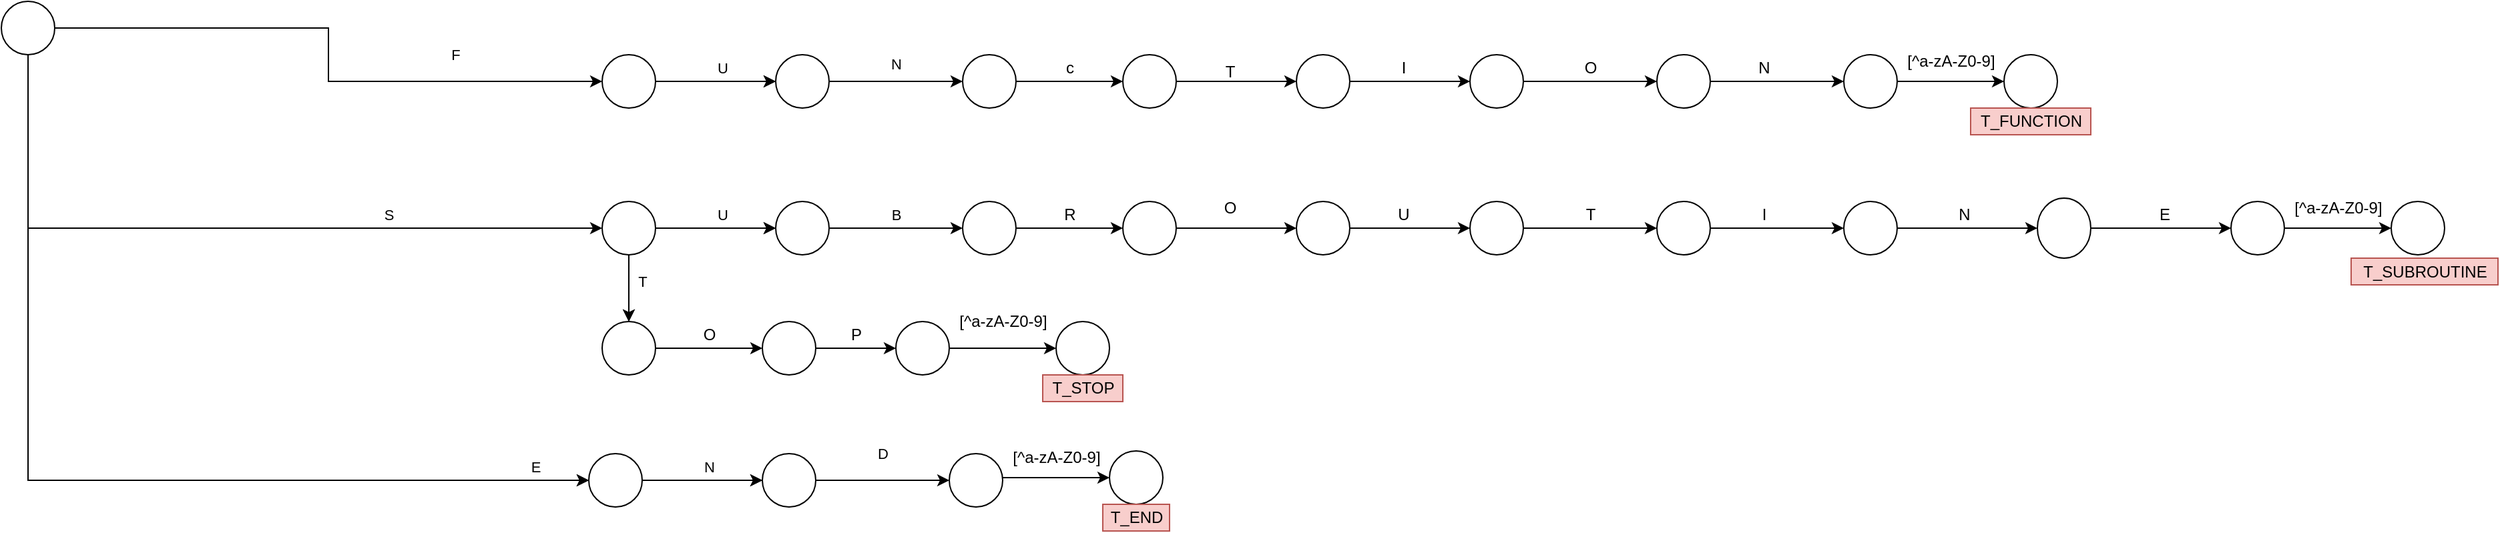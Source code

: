 <mxfile>
    <diagram id="HQ_6EtoiigI_qZKRuaQz" name="Page-1">
        <mxGraphModel dx="1054" dy="617" grid="1" gridSize="10" guides="1" tooltips="1" connect="1" arrows="1" fold="1" page="1" pageScale="1" pageWidth="827" pageHeight="1169" math="0" shadow="0">
            <root>
                <mxCell id="0"/>
                <mxCell id="1" parent="0"/>
                <mxCell id="XAltgfJUorQuXmHK1meL-4" style="edgeStyle=orthogonalEdgeStyle;rounded=0;orthogonalLoop=1;jettySize=auto;html=1;exitX=1;exitY=0.5;exitDx=0;exitDy=0;" parent="1" source="XAltgfJUorQuXmHK1meL-5" edge="1">
                    <mxGeometry relative="1" as="geometry">
                        <mxPoint x="620" y="290" as="targetPoint"/>
                        <Array as="points">
                            <mxPoint x="620" y="280"/>
                        </Array>
                    </mxGeometry>
                </mxCell>
                <mxCell id="XAltgfJUorQuXmHK1meL-13" value="U&lt;br&gt;" style="edgeStyle=orthogonalEdgeStyle;rounded=0;orthogonalLoop=1;jettySize=auto;html=1;exitX=1;exitY=0.5;exitDx=0;exitDy=0;" parent="1" source="XAltgfJUorQuXmHK1meL-2" target="XAltgfJUorQuXmHK1meL-5" edge="1">
                    <mxGeometry x="0.111" y="10" relative="1" as="geometry">
                        <mxPoint as="offset"/>
                    </mxGeometry>
                </mxCell>
                <mxCell id="XAltgfJUorQuXmHK1meL-2" value="" style="ellipse;whiteSpace=wrap;html=1;" parent="1" vertex="1">
                    <mxGeometry x="470" y="260" width="40" height="40" as="geometry"/>
                </mxCell>
                <mxCell id="XAltgfJUorQuXmHK1meL-14" value="&lt;br&gt;N" style="edgeStyle=orthogonalEdgeStyle;rounded=0;orthogonalLoop=1;jettySize=auto;html=1;exitX=1;exitY=0.5;exitDx=0;exitDy=0;" parent="1" source="XAltgfJUorQuXmHK1meL-5" edge="1">
                    <mxGeometry y="20" relative="1" as="geometry">
                        <mxPoint x="740" y="280" as="targetPoint"/>
                        <Array as="points">
                            <mxPoint x="690" y="280"/>
                            <mxPoint x="690" y="280"/>
                        </Array>
                        <mxPoint as="offset"/>
                    </mxGeometry>
                </mxCell>
                <mxCell id="XAltgfJUorQuXmHK1meL-5" value="" style="ellipse;whiteSpace=wrap;html=1;" parent="1" vertex="1">
                    <mxGeometry x="600" y="260" width="40" height="40" as="geometry"/>
                </mxCell>
                <mxCell id="XAltgfJUorQuXmHK1meL-15" style="edgeStyle=orthogonalEdgeStyle;rounded=0;orthogonalLoop=1;jettySize=auto;html=1;exitX=1;exitY=0.5;exitDx=0;exitDy=0;" parent="1" source="XAltgfJUorQuXmHK1meL-2" target="XAltgfJUorQuXmHK1meL-5" edge="1">
                    <mxGeometry relative="1" as="geometry">
                        <mxPoint x="620" y="290" as="targetPoint"/>
                        <mxPoint x="510" y="280" as="sourcePoint"/>
                        <Array as="points"/>
                    </mxGeometry>
                </mxCell>
                <mxCell id="XAltgfJUorQuXmHK1meL-17" style="edgeStyle=orthogonalEdgeStyle;rounded=0;orthogonalLoop=1;jettySize=auto;html=1;exitX=1;exitY=0.5;exitDx=0;exitDy=0;" parent="1" source="XAltgfJUorQuXmHK1meL-16" edge="1">
                    <mxGeometry relative="1" as="geometry">
                        <mxPoint x="860" y="280" as="targetPoint"/>
                    </mxGeometry>
                </mxCell>
                <mxCell id="XAltgfJUorQuXmHK1meL-16" value="" style="ellipse;whiteSpace=wrap;html=1;" parent="1" vertex="1">
                    <mxGeometry x="740" y="260" width="40" height="40" as="geometry"/>
                </mxCell>
                <mxCell id="XAltgfJUorQuXmHK1meL-20" style="edgeStyle=orthogonalEdgeStyle;rounded=0;orthogonalLoop=1;jettySize=auto;html=1;exitX=1;exitY=0.5;exitDx=0;exitDy=0;" parent="1" source="XAltgfJUorQuXmHK1meL-18" edge="1">
                    <mxGeometry relative="1" as="geometry">
                        <mxPoint x="990" y="280" as="targetPoint"/>
                    </mxGeometry>
                </mxCell>
                <mxCell id="XAltgfJUorQuXmHK1meL-18" value="" style="ellipse;whiteSpace=wrap;html=1;" parent="1" vertex="1">
                    <mxGeometry x="860" y="260" width="40" height="40" as="geometry"/>
                </mxCell>
                <mxCell id="XAltgfJUorQuXmHK1meL-19" value="c&lt;br&gt;" style="text;html=1;align=center;verticalAlign=middle;resizable=0;points=[];autosize=1;" parent="1" vertex="1">
                    <mxGeometry x="810" y="260" width="20" height="20" as="geometry"/>
                </mxCell>
                <mxCell id="XAltgfJUorQuXmHK1meL-23" style="edgeStyle=orthogonalEdgeStyle;rounded=0;orthogonalLoop=1;jettySize=auto;html=1;exitX=1;exitY=0.5;exitDx=0;exitDy=0;" parent="1" source="XAltgfJUorQuXmHK1meL-21" edge="1">
                    <mxGeometry relative="1" as="geometry">
                        <mxPoint x="1120" y="280" as="targetPoint"/>
                    </mxGeometry>
                </mxCell>
                <mxCell id="XAltgfJUorQuXmHK1meL-21" value="" style="ellipse;whiteSpace=wrap;html=1;" parent="1" vertex="1">
                    <mxGeometry x="990" y="260" width="40" height="40" as="geometry"/>
                </mxCell>
                <mxCell id="XAltgfJUorQuXmHK1meL-22" value="&lt;br&gt;T&lt;br&gt;" style="text;html=1;align=center;verticalAlign=middle;resizable=0;points=[];autosize=1;" parent="1" vertex="1">
                    <mxGeometry x="930" y="250" width="20" height="30" as="geometry"/>
                </mxCell>
                <mxCell id="XAltgfJUorQuXmHK1meL-26" style="edgeStyle=orthogonalEdgeStyle;rounded=0;orthogonalLoop=1;jettySize=auto;html=1;exitX=1;exitY=0.5;exitDx=0;exitDy=0;" parent="1" source="XAltgfJUorQuXmHK1meL-24" edge="1">
                    <mxGeometry relative="1" as="geometry">
                        <mxPoint x="1260" y="280" as="targetPoint"/>
                    </mxGeometry>
                </mxCell>
                <mxCell id="XAltgfJUorQuXmHK1meL-24" value="" style="ellipse;whiteSpace=wrap;html=1;" parent="1" vertex="1">
                    <mxGeometry x="1120" y="260" width="40" height="40" as="geometry"/>
                </mxCell>
                <mxCell id="XAltgfJUorQuXmHK1meL-25" value="I" style="text;html=1;align=center;verticalAlign=middle;resizable=0;points=[];autosize=1;" parent="1" vertex="1">
                    <mxGeometry x="1060" y="260" width="20" height="20" as="geometry"/>
                </mxCell>
                <mxCell id="XAltgfJUorQuXmHK1meL-27" value="O" style="text;html=1;align=center;verticalAlign=middle;resizable=0;points=[];autosize=1;" parent="1" vertex="1">
                    <mxGeometry x="1200" y="260" width="20" height="20" as="geometry"/>
                </mxCell>
                <mxCell id="XAltgfJUorQuXmHK1meL-29" style="edgeStyle=orthogonalEdgeStyle;rounded=0;orthogonalLoop=1;jettySize=auto;html=1;exitX=1;exitY=0.5;exitDx=0;exitDy=0;" parent="1" source="XAltgfJUorQuXmHK1meL-28" edge="1">
                    <mxGeometry relative="1" as="geometry">
                        <mxPoint x="1400" y="280" as="targetPoint"/>
                    </mxGeometry>
                </mxCell>
                <mxCell id="XAltgfJUorQuXmHK1meL-28" value="" style="ellipse;whiteSpace=wrap;html=1;" parent="1" vertex="1">
                    <mxGeometry x="1260" y="260" width="40" height="40" as="geometry"/>
                </mxCell>
                <mxCell id="XAltgfJUorQuXmHK1meL-30" value="N&lt;br&gt;" style="text;html=1;align=center;verticalAlign=middle;resizable=0;points=[];autosize=1;" parent="1" vertex="1">
                    <mxGeometry x="1330" y="260" width="20" height="20" as="geometry"/>
                </mxCell>
                <mxCell id="XAltgfJUorQuXmHK1meL-32" style="edgeStyle=orthogonalEdgeStyle;rounded=0;orthogonalLoop=1;jettySize=auto;html=1;exitX=1;exitY=0.5;exitDx=0;exitDy=0;" parent="1" source="XAltgfJUorQuXmHK1meL-31" edge="1">
                    <mxGeometry relative="1" as="geometry">
                        <mxPoint x="1520" y="280" as="targetPoint"/>
                    </mxGeometry>
                </mxCell>
                <mxCell id="XAltgfJUorQuXmHK1meL-31" value="" style="ellipse;whiteSpace=wrap;html=1;" parent="1" vertex="1">
                    <mxGeometry x="1400" y="260" width="40" height="40" as="geometry"/>
                </mxCell>
                <mxCell id="XAltgfJUorQuXmHK1meL-33" value="" style="ellipse;whiteSpace=wrap;html=1;" parent="1" vertex="1">
                    <mxGeometry x="1520" y="260" width="40" height="40" as="geometry"/>
                </mxCell>
                <mxCell id="XAltgfJUorQuXmHK1meL-34" value="[^a-zA-Z0-9]" style="text;html=1;align=center;verticalAlign=middle;resizable=0;points=[];autosize=1;" parent="1" vertex="1">
                    <mxGeometry x="1440" y="255" width="80" height="20" as="geometry"/>
                </mxCell>
                <mxCell id="XAltgfJUorQuXmHK1meL-36" value="T_FUNCTION&lt;br&gt;" style="text;html=1;align=center;verticalAlign=middle;resizable=0;points=[];autosize=1;fillColor=#f8cecc;strokeColor=#b85450;" parent="1" vertex="1">
                    <mxGeometry x="1495" y="300" width="90" height="20" as="geometry"/>
                </mxCell>
                <mxCell id="XAltgfJUorQuXmHK1meL-38" value="F" style="edgeStyle=orthogonalEdgeStyle;rounded=0;orthogonalLoop=1;jettySize=auto;html=1;entryX=0;entryY=0.5;entryDx=0;entryDy=0;" parent="1" source="XAltgfJUorQuXmHK1meL-37" target="XAltgfJUorQuXmHK1meL-2" edge="1">
                    <mxGeometry x="0.511" y="20" relative="1" as="geometry">
                        <mxPoint x="340.0" y="280" as="targetPoint"/>
                        <mxPoint as="offset"/>
                    </mxGeometry>
                </mxCell>
                <mxCell id="XAltgfJUorQuXmHK1meL-39" value="S" style="edgeStyle=orthogonalEdgeStyle;rounded=0;orthogonalLoop=1;jettySize=auto;html=1;exitX=0.5;exitY=1;exitDx=0;exitDy=0;entryX=0;entryY=0.5;entryDx=0;entryDy=0;" parent="1" source="XAltgfJUorQuXmHK1meL-37" target="XAltgfJUorQuXmHK1meL-44" edge="1">
                    <mxGeometry x="0.429" y="10" relative="1" as="geometry">
                        <mxPoint x="400" y="390" as="targetPoint"/>
                        <Array as="points">
                            <mxPoint x="40" y="390"/>
                        </Array>
                        <mxPoint as="offset"/>
                    </mxGeometry>
                </mxCell>
                <mxCell id="XAltgfJUorQuXmHK1meL-118" style="edgeStyle=orthogonalEdgeStyle;rounded=0;orthogonalLoop=1;jettySize=auto;html=1;entryX=0;entryY=0.5;entryDx=0;entryDy=0;" parent="1" source="XAltgfJUorQuXmHK1meL-37" target="XAltgfJUorQuXmHK1meL-91" edge="1">
                    <mxGeometry relative="1" as="geometry">
                        <Array as="points">
                            <mxPoint x="40" y="240"/>
                            <mxPoint x="40" y="579"/>
                        </Array>
                    </mxGeometry>
                </mxCell>
                <mxCell id="XAltgfJUorQuXmHK1meL-37" value="" style="ellipse;whiteSpace=wrap;html=1;" parent="1" vertex="1">
                    <mxGeometry x="20" y="220" width="40" height="40" as="geometry"/>
                </mxCell>
                <mxCell id="XAltgfJUorQuXmHK1meL-42" style="edgeStyle=orthogonalEdgeStyle;rounded=0;orthogonalLoop=1;jettySize=auto;html=1;exitX=1;exitY=0.5;exitDx=0;exitDy=0;" parent="1" source="XAltgfJUorQuXmHK1meL-46" edge="1">
                    <mxGeometry relative="1" as="geometry">
                        <mxPoint x="620" y="400" as="targetPoint"/>
                        <Array as="points">
                            <mxPoint x="620" y="390"/>
                        </Array>
                    </mxGeometry>
                </mxCell>
                <mxCell id="XAltgfJUorQuXmHK1meL-43" value="U&lt;br&gt;" style="edgeStyle=orthogonalEdgeStyle;rounded=0;orthogonalLoop=1;jettySize=auto;html=1;exitX=1;exitY=0.5;exitDx=0;exitDy=0;" parent="1" source="XAltgfJUorQuXmHK1meL-44" target="XAltgfJUorQuXmHK1meL-46" edge="1">
                    <mxGeometry x="0.111" y="10" relative="1" as="geometry">
                        <mxPoint as="offset"/>
                    </mxGeometry>
                </mxCell>
                <mxCell id="XAltgfJUorQuXmHK1meL-75" style="edgeStyle=orthogonalEdgeStyle;rounded=0;orthogonalLoop=1;jettySize=auto;html=1;entryX=0.5;entryY=0;entryDx=0;entryDy=0;" parent="1" source="XAltgfJUorQuXmHK1meL-44" target="XAltgfJUorQuXmHK1meL-74" edge="1">
                    <mxGeometry relative="1" as="geometry"/>
                </mxCell>
                <mxCell id="XAltgfJUorQuXmHK1meL-82" value="T" style="edgeStyle=orthogonalEdgeStyle;rounded=0;orthogonalLoop=1;jettySize=auto;html=1;" parent="1" source="XAltgfJUorQuXmHK1meL-44" target="XAltgfJUorQuXmHK1meL-74" edge="1">
                    <mxGeometry x="-0.2" y="10" relative="1" as="geometry">
                        <mxPoint as="offset"/>
                    </mxGeometry>
                </mxCell>
                <mxCell id="XAltgfJUorQuXmHK1meL-44" value="" style="ellipse;whiteSpace=wrap;html=1;" parent="1" vertex="1">
                    <mxGeometry x="470" y="370" width="40" height="40" as="geometry"/>
                </mxCell>
                <mxCell id="XAltgfJUorQuXmHK1meL-45" value="B" style="edgeStyle=orthogonalEdgeStyle;rounded=0;orthogonalLoop=1;jettySize=auto;html=1;exitX=1;exitY=0.5;exitDx=0;exitDy=0;" parent="1" source="XAltgfJUorQuXmHK1meL-46" edge="1">
                    <mxGeometry y="10" relative="1" as="geometry">
                        <mxPoint x="740" y="390" as="targetPoint"/>
                        <Array as="points">
                            <mxPoint x="690" y="390"/>
                            <mxPoint x="690" y="390"/>
                        </Array>
                        <mxPoint as="offset"/>
                    </mxGeometry>
                </mxCell>
                <mxCell id="XAltgfJUorQuXmHK1meL-46" value="" style="ellipse;whiteSpace=wrap;html=1;" parent="1" vertex="1">
                    <mxGeometry x="600" y="370" width="40" height="40" as="geometry"/>
                </mxCell>
                <mxCell id="XAltgfJUorQuXmHK1meL-47" style="edgeStyle=orthogonalEdgeStyle;rounded=0;orthogonalLoop=1;jettySize=auto;html=1;exitX=1;exitY=0.5;exitDx=0;exitDy=0;" parent="1" source="XAltgfJUorQuXmHK1meL-44" target="XAltgfJUorQuXmHK1meL-46" edge="1">
                    <mxGeometry relative="1" as="geometry">
                        <mxPoint x="620" y="400" as="targetPoint"/>
                        <mxPoint x="510" y="390" as="sourcePoint"/>
                        <Array as="points"/>
                    </mxGeometry>
                </mxCell>
                <mxCell id="XAltgfJUorQuXmHK1meL-48" style="edgeStyle=orthogonalEdgeStyle;rounded=0;orthogonalLoop=1;jettySize=auto;html=1;exitX=1;exitY=0.5;exitDx=0;exitDy=0;" parent="1" source="XAltgfJUorQuXmHK1meL-49" edge="1">
                    <mxGeometry relative="1" as="geometry">
                        <mxPoint x="860" y="390" as="targetPoint"/>
                    </mxGeometry>
                </mxCell>
                <mxCell id="XAltgfJUorQuXmHK1meL-49" value="" style="ellipse;whiteSpace=wrap;html=1;" parent="1" vertex="1">
                    <mxGeometry x="740" y="370" width="40" height="40" as="geometry"/>
                </mxCell>
                <mxCell id="XAltgfJUorQuXmHK1meL-50" style="edgeStyle=orthogonalEdgeStyle;rounded=0;orthogonalLoop=1;jettySize=auto;html=1;exitX=1;exitY=0.5;exitDx=0;exitDy=0;" parent="1" source="XAltgfJUorQuXmHK1meL-51" edge="1">
                    <mxGeometry relative="1" as="geometry">
                        <mxPoint x="990" y="390" as="targetPoint"/>
                    </mxGeometry>
                </mxCell>
                <mxCell id="XAltgfJUorQuXmHK1meL-51" value="" style="ellipse;whiteSpace=wrap;html=1;" parent="1" vertex="1">
                    <mxGeometry x="860" y="370" width="40" height="40" as="geometry"/>
                </mxCell>
                <mxCell id="XAltgfJUorQuXmHK1meL-52" value="R" style="text;html=1;align=center;verticalAlign=middle;resizable=0;points=[];autosize=1;" parent="1" vertex="1">
                    <mxGeometry x="810" y="370" width="20" height="20" as="geometry"/>
                </mxCell>
                <mxCell id="XAltgfJUorQuXmHK1meL-53" style="edgeStyle=orthogonalEdgeStyle;rounded=0;orthogonalLoop=1;jettySize=auto;html=1;exitX=1;exitY=0.5;exitDx=0;exitDy=0;" parent="1" source="XAltgfJUorQuXmHK1meL-54" edge="1">
                    <mxGeometry relative="1" as="geometry">
                        <mxPoint x="1120" y="390" as="targetPoint"/>
                    </mxGeometry>
                </mxCell>
                <mxCell id="XAltgfJUorQuXmHK1meL-54" value="" style="ellipse;whiteSpace=wrap;html=1;" parent="1" vertex="1">
                    <mxGeometry x="990" y="370" width="40" height="40" as="geometry"/>
                </mxCell>
                <mxCell id="XAltgfJUorQuXmHK1meL-55" value="O" style="text;html=1;align=center;verticalAlign=middle;resizable=0;points=[];autosize=1;" parent="1" vertex="1">
                    <mxGeometry x="930" y="365" width="20" height="20" as="geometry"/>
                </mxCell>
                <mxCell id="XAltgfJUorQuXmHK1meL-56" style="edgeStyle=orthogonalEdgeStyle;rounded=0;orthogonalLoop=1;jettySize=auto;html=1;exitX=1;exitY=0.5;exitDx=0;exitDy=0;" parent="1" source="XAltgfJUorQuXmHK1meL-57" edge="1">
                    <mxGeometry relative="1" as="geometry">
                        <mxPoint x="1260" y="390" as="targetPoint"/>
                    </mxGeometry>
                </mxCell>
                <mxCell id="XAltgfJUorQuXmHK1meL-57" value="" style="ellipse;whiteSpace=wrap;html=1;" parent="1" vertex="1">
                    <mxGeometry x="1120" y="370" width="40" height="40" as="geometry"/>
                </mxCell>
                <mxCell id="XAltgfJUorQuXmHK1meL-58" value="U" style="text;html=1;align=center;verticalAlign=middle;resizable=0;points=[];autosize=1;" parent="1" vertex="1">
                    <mxGeometry x="1060" y="370" width="20" height="20" as="geometry"/>
                </mxCell>
                <mxCell id="XAltgfJUorQuXmHK1meL-59" value="T" style="text;html=1;align=center;verticalAlign=middle;resizable=0;points=[];autosize=1;" parent="1" vertex="1">
                    <mxGeometry x="1200" y="370" width="20" height="20" as="geometry"/>
                </mxCell>
                <mxCell id="XAltgfJUorQuXmHK1meL-60" style="edgeStyle=orthogonalEdgeStyle;rounded=0;orthogonalLoop=1;jettySize=auto;html=1;exitX=1;exitY=0.5;exitDx=0;exitDy=0;" parent="1" source="XAltgfJUorQuXmHK1meL-61" edge="1">
                    <mxGeometry relative="1" as="geometry">
                        <mxPoint x="1400" y="390" as="targetPoint"/>
                    </mxGeometry>
                </mxCell>
                <mxCell id="XAltgfJUorQuXmHK1meL-61" value="" style="ellipse;whiteSpace=wrap;html=1;" parent="1" vertex="1">
                    <mxGeometry x="1260" y="370" width="40" height="40" as="geometry"/>
                </mxCell>
                <mxCell id="XAltgfJUorQuXmHK1meL-62" value="I" style="text;html=1;align=center;verticalAlign=middle;resizable=0;points=[];autosize=1;" parent="1" vertex="1">
                    <mxGeometry x="1330" y="370" width="20" height="20" as="geometry"/>
                </mxCell>
                <mxCell id="XAltgfJUorQuXmHK1meL-63" style="edgeStyle=orthogonalEdgeStyle;rounded=0;orthogonalLoop=1;jettySize=auto;html=1;exitX=1;exitY=0.5;exitDx=0;exitDy=0;" parent="1" source="XAltgfJUorQuXmHK1meL-64" edge="1">
                    <mxGeometry relative="1" as="geometry">
                        <mxPoint x="1810" y="390" as="targetPoint"/>
                    </mxGeometry>
                </mxCell>
                <mxCell id="XAltgfJUorQuXmHK1meL-64" value="" style="ellipse;whiteSpace=wrap;html=1;" parent="1" vertex="1">
                    <mxGeometry x="1690" y="370" width="40" height="40" as="geometry"/>
                </mxCell>
                <mxCell id="XAltgfJUorQuXmHK1meL-65" value="" style="ellipse;whiteSpace=wrap;html=1;" parent="1" vertex="1">
                    <mxGeometry x="1810" y="370" width="40" height="40" as="geometry"/>
                </mxCell>
                <mxCell id="XAltgfJUorQuXmHK1meL-66" value="[^a-zA-Z0-9]" style="text;html=1;align=center;verticalAlign=middle;resizable=0;points=[];autosize=1;" parent="1" vertex="1">
                    <mxGeometry x="1730" y="365" width="80" height="20" as="geometry"/>
                </mxCell>
                <mxCell id="XAltgfJUorQuXmHK1meL-67" value="T_SUBROUTINE&lt;br&gt;" style="text;html=1;align=center;verticalAlign=middle;resizable=0;points=[];autosize=1;fillColor=#f8cecc;strokeColor=#b85450;" parent="1" vertex="1">
                    <mxGeometry x="1780" y="412.5" width="110" height="20" as="geometry"/>
                </mxCell>
                <mxCell id="XAltgfJUorQuXmHK1meL-69" style="edgeStyle=orthogonalEdgeStyle;rounded=0;orthogonalLoop=1;jettySize=auto;html=1;entryX=0;entryY=0.5;entryDx=0;entryDy=0;" parent="1" source="XAltgfJUorQuXmHK1meL-71" target="XAltgfJUorQuXmHK1meL-64" edge="1">
                    <mxGeometry relative="1" as="geometry"/>
                </mxCell>
                <mxCell id="XAltgfJUorQuXmHK1meL-68" value="" style="ellipse;whiteSpace=wrap;html=1;" parent="1" vertex="1">
                    <mxGeometry x="1400" y="370" width="40" height="40" as="geometry"/>
                </mxCell>
                <mxCell id="XAltgfJUorQuXmHK1meL-70" value="N" style="text;html=1;align=center;verticalAlign=middle;resizable=0;points=[];autosize=1;" parent="1" vertex="1">
                    <mxGeometry x="1480" y="370" width="20" height="20" as="geometry"/>
                </mxCell>
                <mxCell id="XAltgfJUorQuXmHK1meL-71" value="" style="ellipse;whiteSpace=wrap;html=1;" parent="1" vertex="1">
                    <mxGeometry x="1545" y="367.5" width="40" height="45" as="geometry"/>
                </mxCell>
                <mxCell id="XAltgfJUorQuXmHK1meL-72" style="edgeStyle=orthogonalEdgeStyle;rounded=0;orthogonalLoop=1;jettySize=auto;html=1;entryX=0;entryY=0.5;entryDx=0;entryDy=0;" parent="1" source="XAltgfJUorQuXmHK1meL-68" target="XAltgfJUorQuXmHK1meL-71" edge="1">
                    <mxGeometry relative="1" as="geometry">
                        <mxPoint x="1440" y="390" as="sourcePoint"/>
                        <mxPoint x="1670" y="390" as="targetPoint"/>
                    </mxGeometry>
                </mxCell>
                <mxCell id="XAltgfJUorQuXmHK1meL-73" value="E" style="text;html=1;align=center;verticalAlign=middle;resizable=0;points=[];autosize=1;" parent="1" vertex="1">
                    <mxGeometry x="1630" y="370" width="20" height="20" as="geometry"/>
                </mxCell>
                <mxCell id="XAltgfJUorQuXmHK1meL-76" style="edgeStyle=orthogonalEdgeStyle;rounded=0;orthogonalLoop=1;jettySize=auto;html=1;" parent="1" source="XAltgfJUorQuXmHK1meL-74" edge="1">
                    <mxGeometry relative="1" as="geometry">
                        <mxPoint x="590" y="480" as="targetPoint"/>
                    </mxGeometry>
                </mxCell>
                <mxCell id="XAltgfJUorQuXmHK1meL-74" value="" style="ellipse;whiteSpace=wrap;html=1;" parent="1" vertex="1">
                    <mxGeometry x="470" y="460" width="40" height="40" as="geometry"/>
                </mxCell>
                <mxCell id="XAltgfJUorQuXmHK1meL-80" style="edgeStyle=orthogonalEdgeStyle;rounded=0;orthogonalLoop=1;jettySize=auto;html=1;exitX=1;exitY=0.5;exitDx=0;exitDy=0;entryX=0;entryY=0.5;entryDx=0;entryDy=0;" parent="1" source="XAltgfJUorQuXmHK1meL-77" target="XAltgfJUorQuXmHK1meL-78" edge="1">
                    <mxGeometry relative="1" as="geometry"/>
                </mxCell>
                <mxCell id="XAltgfJUorQuXmHK1meL-77" value="" style="ellipse;whiteSpace=wrap;html=1;" parent="1" vertex="1">
                    <mxGeometry x="590" y="460" width="40" height="40" as="geometry"/>
                </mxCell>
                <mxCell id="XAltgfJUorQuXmHK1meL-81" style="edgeStyle=orthogonalEdgeStyle;rounded=0;orthogonalLoop=1;jettySize=auto;html=1;exitX=1;exitY=0.5;exitDx=0;exitDy=0;entryX=0;entryY=0.5;entryDx=0;entryDy=0;" parent="1" source="XAltgfJUorQuXmHK1meL-78" target="XAltgfJUorQuXmHK1meL-79" edge="1">
                    <mxGeometry relative="1" as="geometry"/>
                </mxCell>
                <mxCell id="XAltgfJUorQuXmHK1meL-78" value="" style="ellipse;whiteSpace=wrap;html=1;" parent="1" vertex="1">
                    <mxGeometry x="690" y="460" width="40" height="40" as="geometry"/>
                </mxCell>
                <mxCell id="XAltgfJUorQuXmHK1meL-79" value="" style="ellipse;whiteSpace=wrap;html=1;" parent="1" vertex="1">
                    <mxGeometry x="810" y="460" width="40" height="40" as="geometry"/>
                </mxCell>
                <mxCell id="XAltgfJUorQuXmHK1meL-83" value="O" style="text;html=1;align=center;verticalAlign=middle;resizable=0;points=[];autosize=1;" parent="1" vertex="1">
                    <mxGeometry x="540" y="460" width="20" height="20" as="geometry"/>
                </mxCell>
                <mxCell id="XAltgfJUorQuXmHK1meL-84" value="P" style="text;html=1;align=center;verticalAlign=middle;resizable=0;points=[];autosize=1;" parent="1" vertex="1">
                    <mxGeometry x="650" y="460" width="20" height="20" as="geometry"/>
                </mxCell>
                <mxCell id="XAltgfJUorQuXmHK1meL-85" value="[^a-zA-Z0-9]" style="text;html=1;align=center;verticalAlign=middle;resizable=0;points=[];autosize=1;" parent="1" vertex="1">
                    <mxGeometry x="730" y="450" width="80" height="20" as="geometry"/>
                </mxCell>
                <mxCell id="XAltgfJUorQuXmHK1meL-86" value="T_STOP&lt;br&gt;" style="text;html=1;align=center;verticalAlign=middle;resizable=0;points=[];autosize=1;fillColor=#f8cecc;strokeColor=#b85450;" parent="1" vertex="1">
                    <mxGeometry x="800" y="500" width="60" height="20" as="geometry"/>
                </mxCell>
                <mxCell id="XAltgfJUorQuXmHK1meL-87" value="E" style="edgeStyle=orthogonalEdgeStyle;rounded=0;orthogonalLoop=1;jettySize=auto;html=1;" parent="1" target="XAltgfJUorQuXmHK1meL-91" edge="1">
                    <mxGeometry x="0.111" y="10" relative="1" as="geometry">
                        <Array as="points">
                            <mxPoint x="420" y="579"/>
                            <mxPoint x="420" y="579"/>
                        </Array>
                        <mxPoint as="offset"/>
                        <mxPoint x="370" y="579" as="sourcePoint"/>
                    </mxGeometry>
                </mxCell>
                <mxCell id="XAltgfJUorQuXmHK1meL-89" style="edgeStyle=orthogonalEdgeStyle;rounded=0;orthogonalLoop=1;jettySize=auto;html=1;exitX=1;exitY=0.5;exitDx=0;exitDy=0;" parent="1" source="XAltgfJUorQuXmHK1meL-93" edge="1">
                    <mxGeometry relative="1" as="geometry">
                        <mxPoint x="610" y="589" as="targetPoint"/>
                        <Array as="points">
                            <mxPoint x="610" y="579"/>
                        </Array>
                    </mxGeometry>
                </mxCell>
                <mxCell id="XAltgfJUorQuXmHK1meL-90" value="N" style="edgeStyle=orthogonalEdgeStyle;rounded=0;orthogonalLoop=1;jettySize=auto;html=1;exitX=1;exitY=0.5;exitDx=0;exitDy=0;" parent="1" source="XAltgfJUorQuXmHK1meL-91" target="XAltgfJUorQuXmHK1meL-93" edge="1">
                    <mxGeometry x="0.111" y="10" relative="1" as="geometry">
                        <mxPoint as="offset"/>
                    </mxGeometry>
                </mxCell>
                <mxCell id="XAltgfJUorQuXmHK1meL-91" value="" style="ellipse;whiteSpace=wrap;html=1;" parent="1" vertex="1">
                    <mxGeometry x="460" y="559" width="40" height="40" as="geometry"/>
                </mxCell>
                <mxCell id="XAltgfJUorQuXmHK1meL-92" value="D" style="edgeStyle=orthogonalEdgeStyle;rounded=0;orthogonalLoop=1;jettySize=auto;html=1;exitX=1;exitY=0.5;exitDx=0;exitDy=0;" parent="1" source="XAltgfJUorQuXmHK1meL-93" edge="1">
                    <mxGeometry y="20" relative="1" as="geometry">
                        <mxPoint x="730" y="579" as="targetPoint"/>
                        <Array as="points">
                            <mxPoint x="680" y="579"/>
                            <mxPoint x="680" y="579"/>
                        </Array>
                        <mxPoint as="offset"/>
                    </mxGeometry>
                </mxCell>
                <mxCell id="XAltgfJUorQuXmHK1meL-93" value="" style="ellipse;whiteSpace=wrap;html=1;" parent="1" vertex="1">
                    <mxGeometry x="590" y="559" width="40" height="40" as="geometry"/>
                </mxCell>
                <mxCell id="XAltgfJUorQuXmHK1meL-94" style="edgeStyle=orthogonalEdgeStyle;rounded=0;orthogonalLoop=1;jettySize=auto;html=1;exitX=1;exitY=0.5;exitDx=0;exitDy=0;" parent="1" source="XAltgfJUorQuXmHK1meL-91" target="XAltgfJUorQuXmHK1meL-93" edge="1">
                    <mxGeometry relative="1" as="geometry">
                        <mxPoint x="610" y="589" as="targetPoint"/>
                        <mxPoint x="500" y="579" as="sourcePoint"/>
                        <Array as="points"/>
                    </mxGeometry>
                </mxCell>
                <mxCell id="XAltgfJUorQuXmHK1meL-96" value="" style="ellipse;whiteSpace=wrap;html=1;" parent="1" vertex="1">
                    <mxGeometry x="730" y="559" width="40" height="40" as="geometry"/>
                </mxCell>
                <mxCell id="XAltgfJUorQuXmHK1meL-110" style="edgeStyle=orthogonalEdgeStyle;rounded=0;orthogonalLoop=1;jettySize=auto;html=1;exitX=1;exitY=0.5;exitDx=0;exitDy=0;" parent="1" edge="1">
                    <mxGeometry relative="1" as="geometry">
                        <mxPoint x="850" y="577" as="targetPoint"/>
                        <mxPoint x="770" y="577.0" as="sourcePoint"/>
                    </mxGeometry>
                </mxCell>
                <mxCell id="XAltgfJUorQuXmHK1meL-112" value="" style="ellipse;whiteSpace=wrap;html=1;" parent="1" vertex="1">
                    <mxGeometry x="850" y="557" width="40" height="40" as="geometry"/>
                </mxCell>
                <mxCell id="XAltgfJUorQuXmHK1meL-113" value="[^a-zA-Z0-9]" style="text;html=1;align=center;verticalAlign=middle;resizable=0;points=[];autosize=1;" parent="1" vertex="1">
                    <mxGeometry x="770" y="552" width="80" height="20" as="geometry"/>
                </mxCell>
                <mxCell id="XAltgfJUorQuXmHK1meL-114" value="T_END" style="text;html=1;align=center;verticalAlign=middle;resizable=0;points=[];autosize=1;fillColor=#f8cecc;strokeColor=#b85450;" parent="1" vertex="1">
                    <mxGeometry x="845" y="597" width="50" height="20" as="geometry"/>
                </mxCell>
            </root>
        </mxGraphModel>
    </diagram>
</mxfile>